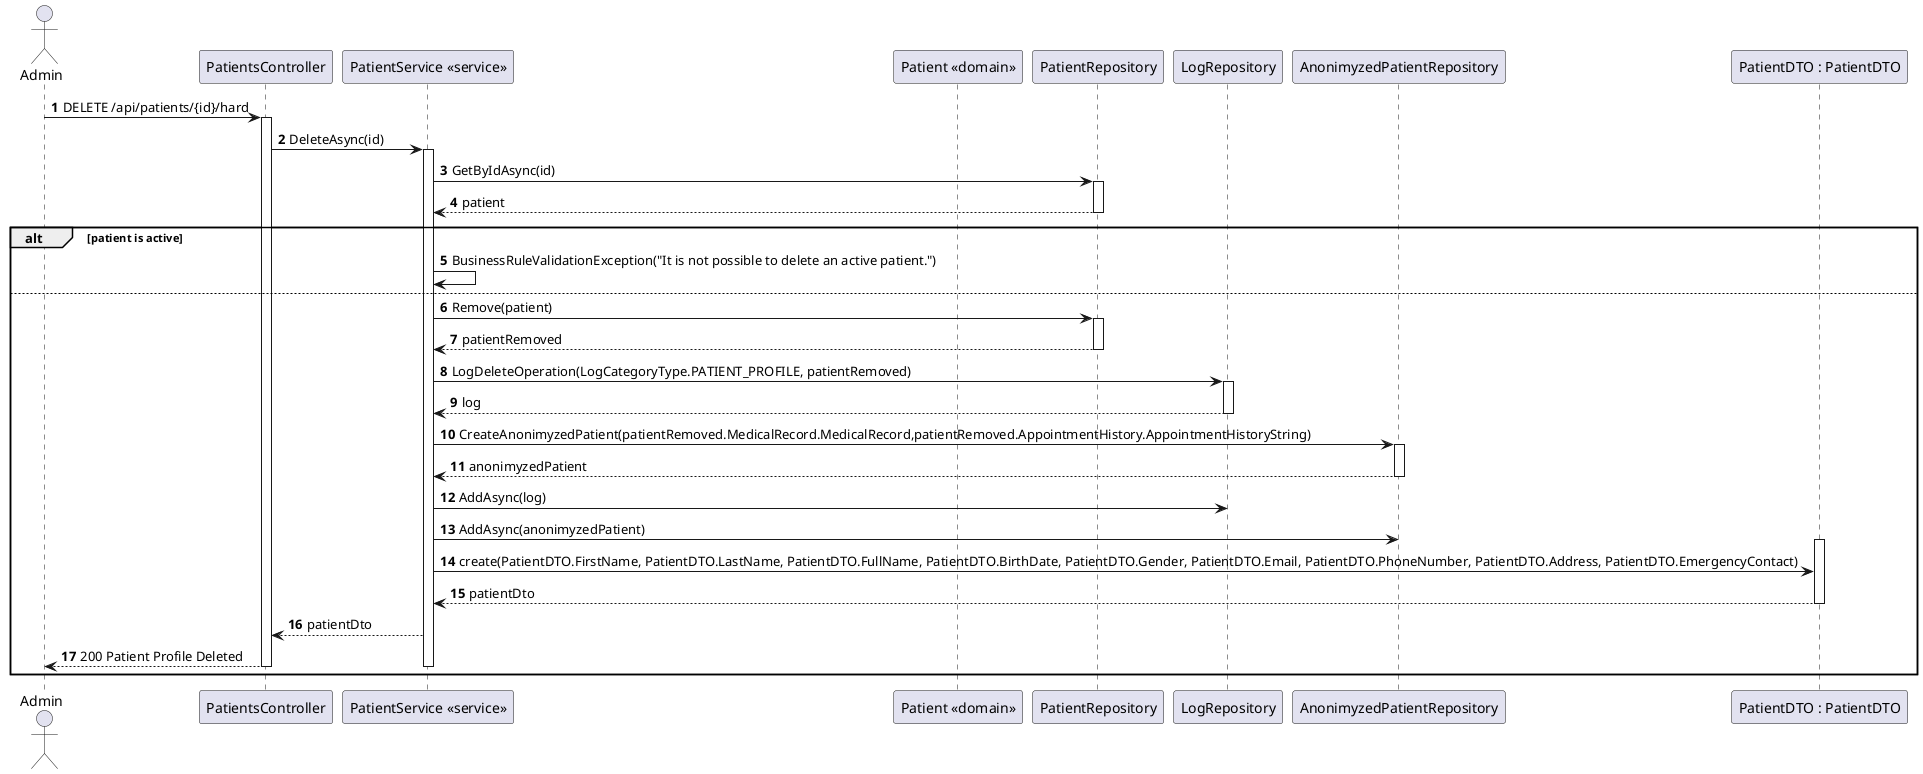@startuml PatientProfileDelete(level3-2)

autonumber
actor Admin as "Admin"
participant CTRL as "PatientsController"
participant SERVICE as "PatientService <<service>>"
participant PATIENT as "Patient <<domain>>"
participant REPO as "PatientRepository"
participant LOGREPO as "LogRepository"
participant ANONREPO as "AnonimyzedPatientRepository" 
participant DTO as "PatientDTO : PatientDTO"

Admin-> CTRL : DELETE /api/patients/{id}/hard
activate CTRL

CTRL -> SERVICE : DeleteAsync(id)
activate SERVICE

    SERVICE -> REPO : GetByIdAsync(id)
    activate REPO

    REPO --> SERVICE : patient
    deactivate REPO

    alt patient is active

    SERVICE -> SERVICE : BusinessRuleValidationException("It is not possible to delete an active patient.")

    else

    SERVICE -> REPO : Remove(patient)
    activate REPO

    REPO --> SERVICE : patientRemoved
    deactivate REPO

    SERVICE -> LOGREPO : LogDeleteOperation(LogCategoryType.PATIENT_PROFILE, patientRemoved)
    activate LOGREPO

    LOGREPO --> SERVICE : log
    deactivate LOGREPO

    SERVICE -> ANONREPO : CreateAnonimyzedPatient(patientRemoved.MedicalRecord.MedicalRecord,patientRemoved.AppointmentHistory.AppointmentHistoryString)
    activate ANONREPO

    ANONREPO --> SERVICE : anonimyzedPatient
    deactivate ANONREPO


    SERVICE -> LOGREPO : AddAsync(log)
    deactivate LOGREPO

    SERVICE -> ANONREPO : AddAsync(anonimyzedPatient)
    deactivate ANONREPO

    activate DTO
    
    SERVICE -> DTO : create(PatientDTO.FirstName, PatientDTO.LastName, PatientDTO.FullName, PatientDTO.BirthDate, PatientDTO.Gender, PatientDTO.Email, PatientDTO.PhoneNumber, PatientDTO.Address, PatientDTO.EmergencyContact)
    
    DTO --> SERVICE : patientDto
    deactivate DTO

    SERVICE --> CTRL : patientDto
    
    CTRL --> Admin : 200 Patient Profile Deleted

deactivate SERVICE
deactivate CTRL

end
@enduml